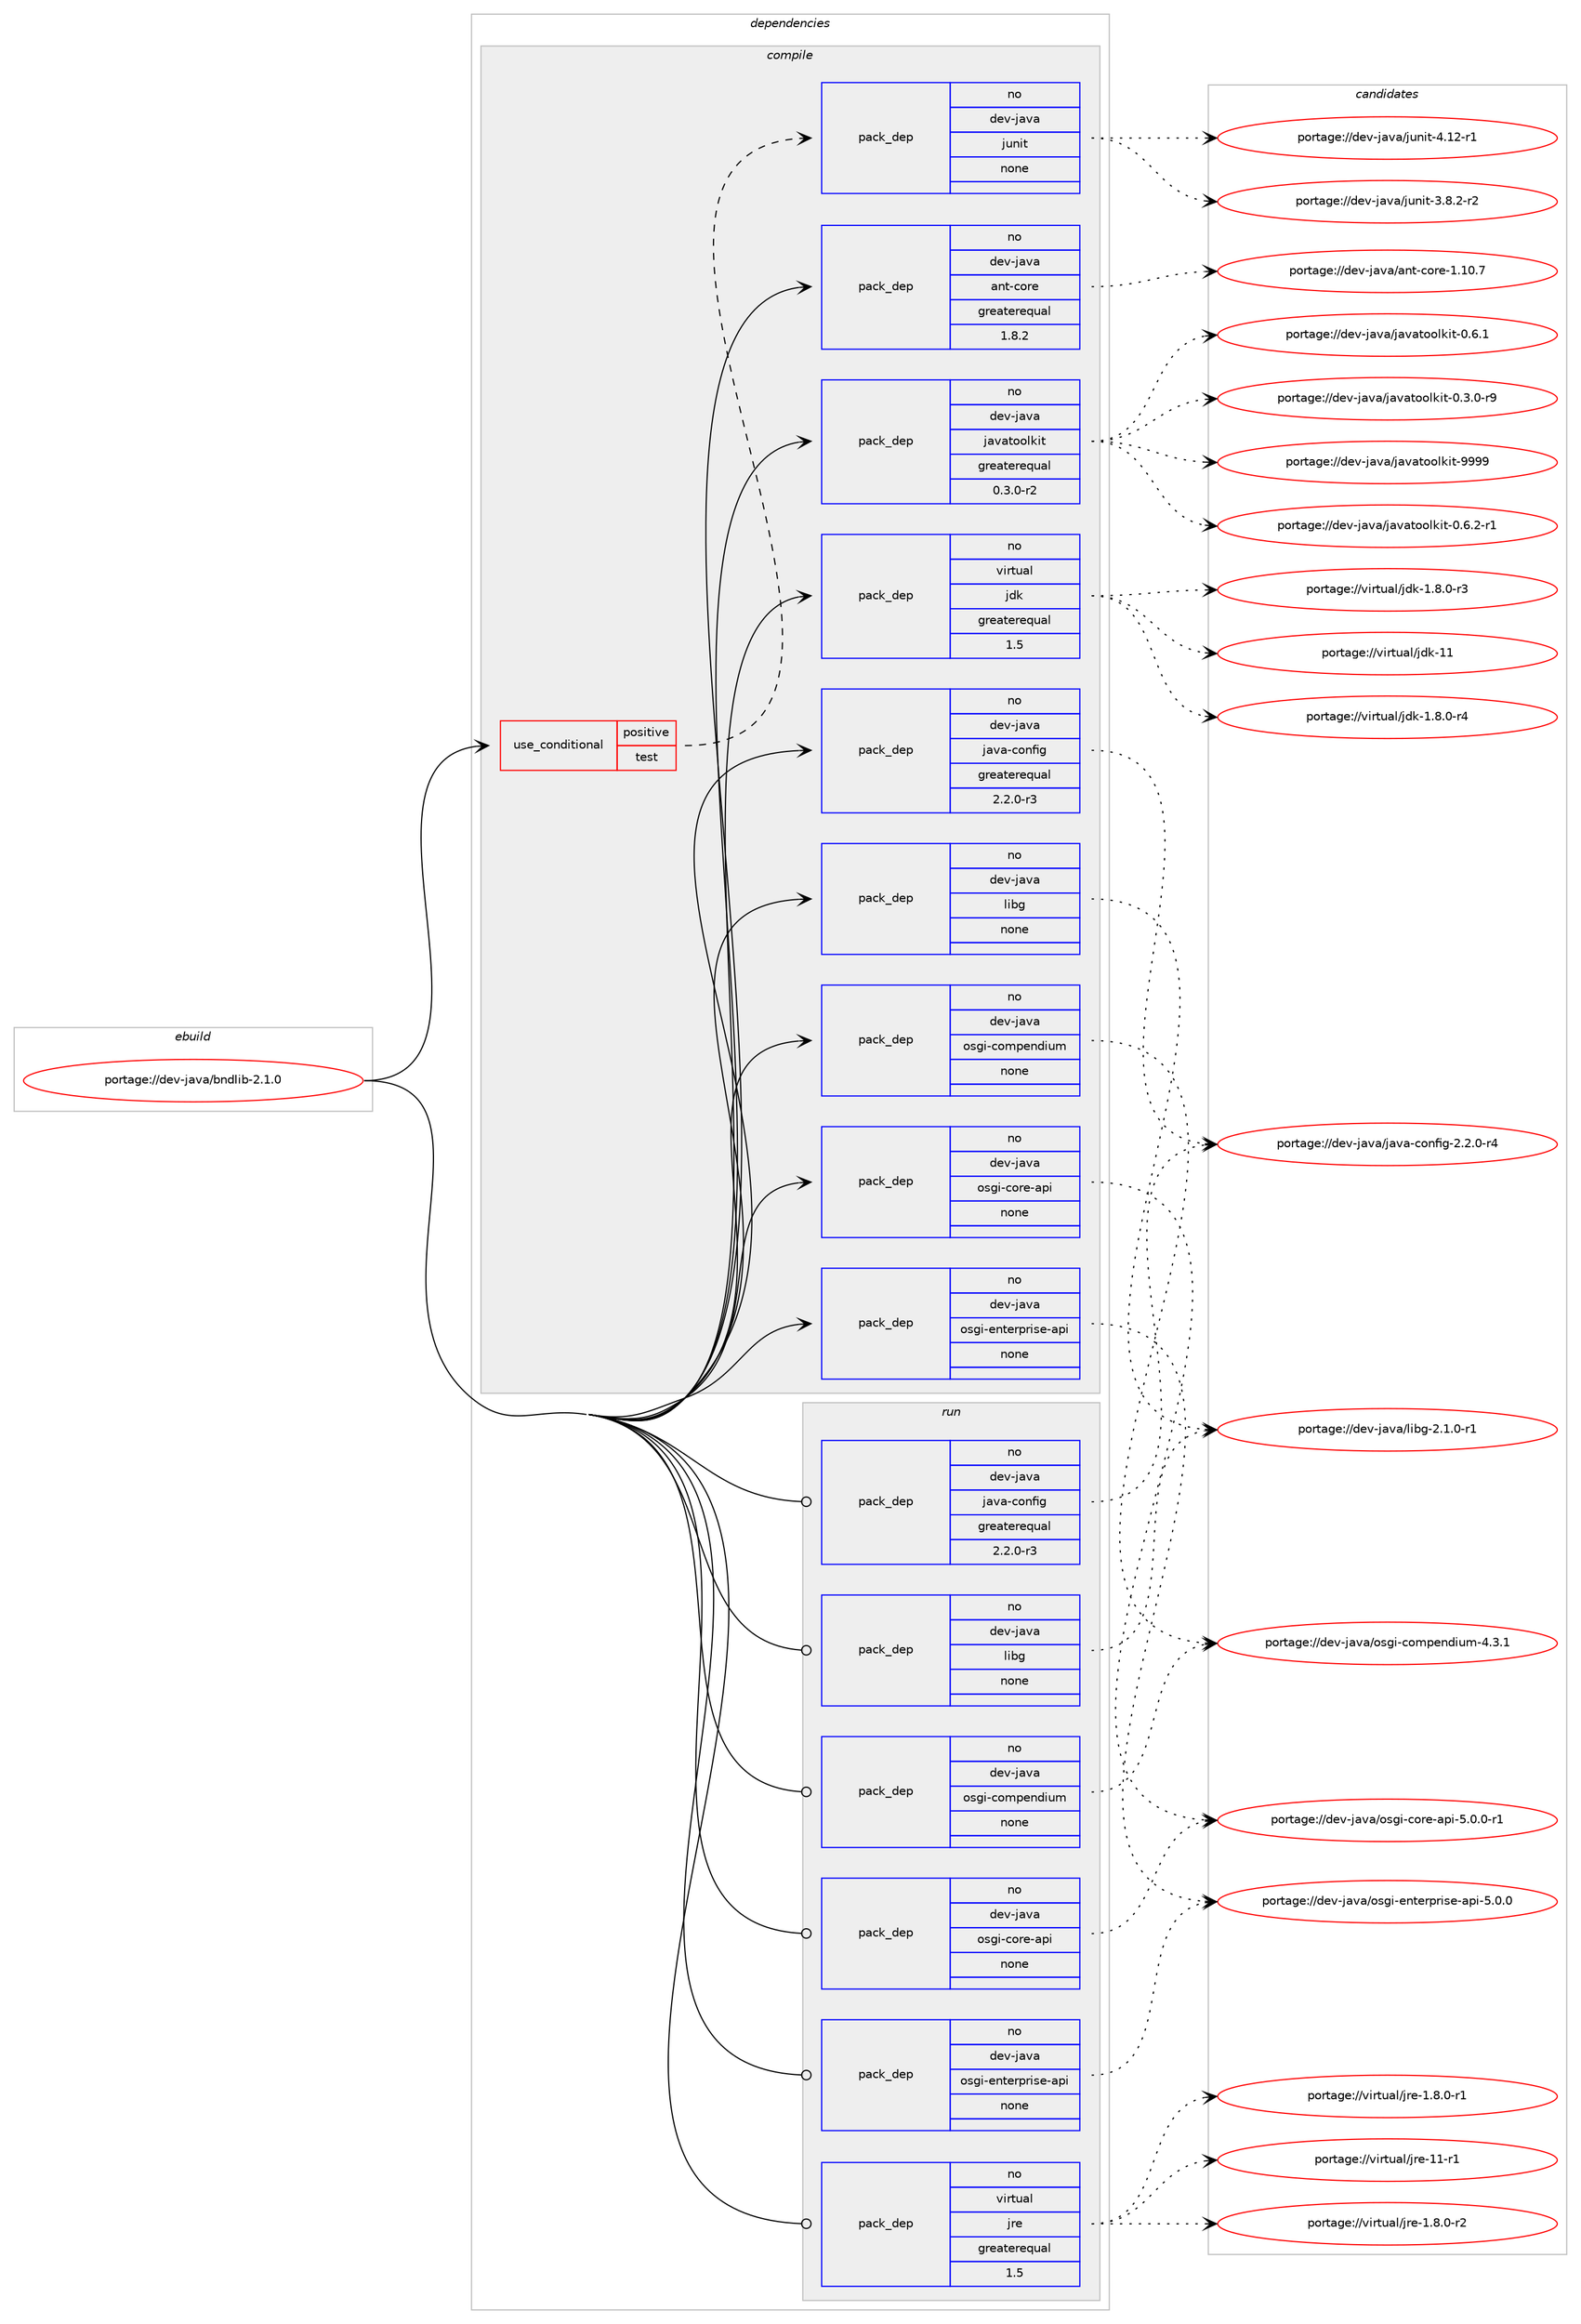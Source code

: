 digraph prolog {

# *************
# Graph options
# *************

newrank=true;
concentrate=true;
compound=true;
graph [rankdir=LR,fontname=Helvetica,fontsize=10,ranksep=1.5];#, ranksep=2.5, nodesep=0.2];
edge  [arrowhead=vee];
node  [fontname=Helvetica,fontsize=10];

# **********
# The ebuild
# **********

subgraph cluster_leftcol {
color=gray;
label=<<i>ebuild</i>>;
id [label="portage://dev-java/bndlib-2.1.0", color=red, width=4, href="../dev-java/bndlib-2.1.0.svg"];
}

# ****************
# The dependencies
# ****************

subgraph cluster_midcol {
color=gray;
label=<<i>dependencies</i>>;
subgraph cluster_compile {
fillcolor="#eeeeee";
style=filled;
label=<<i>compile</i>>;
subgraph cond130541 {
dependency533502 [label=<<TABLE BORDER="0" CELLBORDER="1" CELLSPACING="0" CELLPADDING="4"><TR><TD ROWSPAN="3" CELLPADDING="10">use_conditional</TD></TR><TR><TD>positive</TD></TR><TR><TD>test</TD></TR></TABLE>>, shape=none, color=red];
subgraph pack397340 {
dependency533503 [label=<<TABLE BORDER="0" CELLBORDER="1" CELLSPACING="0" CELLPADDING="4" WIDTH="220"><TR><TD ROWSPAN="6" CELLPADDING="30">pack_dep</TD></TR><TR><TD WIDTH="110">no</TD></TR><TR><TD>dev-java</TD></TR><TR><TD>junit</TD></TR><TR><TD>none</TD></TR><TR><TD></TD></TR></TABLE>>, shape=none, color=blue];
}
dependency533502:e -> dependency533503:w [weight=20,style="dashed",arrowhead="vee"];
}
id:e -> dependency533502:w [weight=20,style="solid",arrowhead="vee"];
subgraph pack397341 {
dependency533504 [label=<<TABLE BORDER="0" CELLBORDER="1" CELLSPACING="0" CELLPADDING="4" WIDTH="220"><TR><TD ROWSPAN="6" CELLPADDING="30">pack_dep</TD></TR><TR><TD WIDTH="110">no</TD></TR><TR><TD>dev-java</TD></TR><TR><TD>ant-core</TD></TR><TR><TD>greaterequal</TD></TR><TR><TD>1.8.2</TD></TR></TABLE>>, shape=none, color=blue];
}
id:e -> dependency533504:w [weight=20,style="solid",arrowhead="vee"];
subgraph pack397342 {
dependency533505 [label=<<TABLE BORDER="0" CELLBORDER="1" CELLSPACING="0" CELLPADDING="4" WIDTH="220"><TR><TD ROWSPAN="6" CELLPADDING="30">pack_dep</TD></TR><TR><TD WIDTH="110">no</TD></TR><TR><TD>dev-java</TD></TR><TR><TD>java-config</TD></TR><TR><TD>greaterequal</TD></TR><TR><TD>2.2.0-r3</TD></TR></TABLE>>, shape=none, color=blue];
}
id:e -> dependency533505:w [weight=20,style="solid",arrowhead="vee"];
subgraph pack397343 {
dependency533506 [label=<<TABLE BORDER="0" CELLBORDER="1" CELLSPACING="0" CELLPADDING="4" WIDTH="220"><TR><TD ROWSPAN="6" CELLPADDING="30">pack_dep</TD></TR><TR><TD WIDTH="110">no</TD></TR><TR><TD>dev-java</TD></TR><TR><TD>javatoolkit</TD></TR><TR><TD>greaterequal</TD></TR><TR><TD>0.3.0-r2</TD></TR></TABLE>>, shape=none, color=blue];
}
id:e -> dependency533506:w [weight=20,style="solid",arrowhead="vee"];
subgraph pack397344 {
dependency533507 [label=<<TABLE BORDER="0" CELLBORDER="1" CELLSPACING="0" CELLPADDING="4" WIDTH="220"><TR><TD ROWSPAN="6" CELLPADDING="30">pack_dep</TD></TR><TR><TD WIDTH="110">no</TD></TR><TR><TD>dev-java</TD></TR><TR><TD>libg</TD></TR><TR><TD>none</TD></TR><TR><TD></TD></TR></TABLE>>, shape=none, color=blue];
}
id:e -> dependency533507:w [weight=20,style="solid",arrowhead="vee"];
subgraph pack397345 {
dependency533508 [label=<<TABLE BORDER="0" CELLBORDER="1" CELLSPACING="0" CELLPADDING="4" WIDTH="220"><TR><TD ROWSPAN="6" CELLPADDING="30">pack_dep</TD></TR><TR><TD WIDTH="110">no</TD></TR><TR><TD>dev-java</TD></TR><TR><TD>osgi-compendium</TD></TR><TR><TD>none</TD></TR><TR><TD></TD></TR></TABLE>>, shape=none, color=blue];
}
id:e -> dependency533508:w [weight=20,style="solid",arrowhead="vee"];
subgraph pack397346 {
dependency533509 [label=<<TABLE BORDER="0" CELLBORDER="1" CELLSPACING="0" CELLPADDING="4" WIDTH="220"><TR><TD ROWSPAN="6" CELLPADDING="30">pack_dep</TD></TR><TR><TD WIDTH="110">no</TD></TR><TR><TD>dev-java</TD></TR><TR><TD>osgi-core-api</TD></TR><TR><TD>none</TD></TR><TR><TD></TD></TR></TABLE>>, shape=none, color=blue];
}
id:e -> dependency533509:w [weight=20,style="solid",arrowhead="vee"];
subgraph pack397347 {
dependency533510 [label=<<TABLE BORDER="0" CELLBORDER="1" CELLSPACING="0" CELLPADDING="4" WIDTH="220"><TR><TD ROWSPAN="6" CELLPADDING="30">pack_dep</TD></TR><TR><TD WIDTH="110">no</TD></TR><TR><TD>dev-java</TD></TR><TR><TD>osgi-enterprise-api</TD></TR><TR><TD>none</TD></TR><TR><TD></TD></TR></TABLE>>, shape=none, color=blue];
}
id:e -> dependency533510:w [weight=20,style="solid",arrowhead="vee"];
subgraph pack397348 {
dependency533511 [label=<<TABLE BORDER="0" CELLBORDER="1" CELLSPACING="0" CELLPADDING="4" WIDTH="220"><TR><TD ROWSPAN="6" CELLPADDING="30">pack_dep</TD></TR><TR><TD WIDTH="110">no</TD></TR><TR><TD>virtual</TD></TR><TR><TD>jdk</TD></TR><TR><TD>greaterequal</TD></TR><TR><TD>1.5</TD></TR></TABLE>>, shape=none, color=blue];
}
id:e -> dependency533511:w [weight=20,style="solid",arrowhead="vee"];
}
subgraph cluster_compileandrun {
fillcolor="#eeeeee";
style=filled;
label=<<i>compile and run</i>>;
}
subgraph cluster_run {
fillcolor="#eeeeee";
style=filled;
label=<<i>run</i>>;
subgraph pack397349 {
dependency533512 [label=<<TABLE BORDER="0" CELLBORDER="1" CELLSPACING="0" CELLPADDING="4" WIDTH="220"><TR><TD ROWSPAN="6" CELLPADDING="30">pack_dep</TD></TR><TR><TD WIDTH="110">no</TD></TR><TR><TD>dev-java</TD></TR><TR><TD>java-config</TD></TR><TR><TD>greaterequal</TD></TR><TR><TD>2.2.0-r3</TD></TR></TABLE>>, shape=none, color=blue];
}
id:e -> dependency533512:w [weight=20,style="solid",arrowhead="odot"];
subgraph pack397350 {
dependency533513 [label=<<TABLE BORDER="0" CELLBORDER="1" CELLSPACING="0" CELLPADDING="4" WIDTH="220"><TR><TD ROWSPAN="6" CELLPADDING="30">pack_dep</TD></TR><TR><TD WIDTH="110">no</TD></TR><TR><TD>dev-java</TD></TR><TR><TD>libg</TD></TR><TR><TD>none</TD></TR><TR><TD></TD></TR></TABLE>>, shape=none, color=blue];
}
id:e -> dependency533513:w [weight=20,style="solid",arrowhead="odot"];
subgraph pack397351 {
dependency533514 [label=<<TABLE BORDER="0" CELLBORDER="1" CELLSPACING="0" CELLPADDING="4" WIDTH="220"><TR><TD ROWSPAN="6" CELLPADDING="30">pack_dep</TD></TR><TR><TD WIDTH="110">no</TD></TR><TR><TD>dev-java</TD></TR><TR><TD>osgi-compendium</TD></TR><TR><TD>none</TD></TR><TR><TD></TD></TR></TABLE>>, shape=none, color=blue];
}
id:e -> dependency533514:w [weight=20,style="solid",arrowhead="odot"];
subgraph pack397352 {
dependency533515 [label=<<TABLE BORDER="0" CELLBORDER="1" CELLSPACING="0" CELLPADDING="4" WIDTH="220"><TR><TD ROWSPAN="6" CELLPADDING="30">pack_dep</TD></TR><TR><TD WIDTH="110">no</TD></TR><TR><TD>dev-java</TD></TR><TR><TD>osgi-core-api</TD></TR><TR><TD>none</TD></TR><TR><TD></TD></TR></TABLE>>, shape=none, color=blue];
}
id:e -> dependency533515:w [weight=20,style="solid",arrowhead="odot"];
subgraph pack397353 {
dependency533516 [label=<<TABLE BORDER="0" CELLBORDER="1" CELLSPACING="0" CELLPADDING="4" WIDTH="220"><TR><TD ROWSPAN="6" CELLPADDING="30">pack_dep</TD></TR><TR><TD WIDTH="110">no</TD></TR><TR><TD>dev-java</TD></TR><TR><TD>osgi-enterprise-api</TD></TR><TR><TD>none</TD></TR><TR><TD></TD></TR></TABLE>>, shape=none, color=blue];
}
id:e -> dependency533516:w [weight=20,style="solid",arrowhead="odot"];
subgraph pack397354 {
dependency533517 [label=<<TABLE BORDER="0" CELLBORDER="1" CELLSPACING="0" CELLPADDING="4" WIDTH="220"><TR><TD ROWSPAN="6" CELLPADDING="30">pack_dep</TD></TR><TR><TD WIDTH="110">no</TD></TR><TR><TD>virtual</TD></TR><TR><TD>jre</TD></TR><TR><TD>greaterequal</TD></TR><TR><TD>1.5</TD></TR></TABLE>>, shape=none, color=blue];
}
id:e -> dependency533517:w [weight=20,style="solid",arrowhead="odot"];
}
}

# **************
# The candidates
# **************

subgraph cluster_choices {
rank=same;
color=gray;
label=<<i>candidates</i>>;

subgraph choice397340 {
color=black;
nodesep=1;
choice1001011184510697118974710611711010511645524649504511449 [label="portage://dev-java/junit-4.12-r1", color=red, width=4,href="../dev-java/junit-4.12-r1.svg"];
choice100101118451069711897471061171101051164551465646504511450 [label="portage://dev-java/junit-3.8.2-r2", color=red, width=4,href="../dev-java/junit-3.8.2-r2.svg"];
dependency533503:e -> choice1001011184510697118974710611711010511645524649504511449:w [style=dotted,weight="100"];
dependency533503:e -> choice100101118451069711897471061171101051164551465646504511450:w [style=dotted,weight="100"];
}
subgraph choice397341 {
color=black;
nodesep=1;
choice1001011184510697118974797110116459911111410145494649484655 [label="portage://dev-java/ant-core-1.10.7", color=red, width=4,href="../dev-java/ant-core-1.10.7.svg"];
dependency533504:e -> choice1001011184510697118974797110116459911111410145494649484655:w [style=dotted,weight="100"];
}
subgraph choice397342 {
color=black;
nodesep=1;
choice10010111845106971189747106971189745991111101021051034550465046484511452 [label="portage://dev-java/java-config-2.2.0-r4", color=red, width=4,href="../dev-java/java-config-2.2.0-r4.svg"];
dependency533505:e -> choice10010111845106971189747106971189745991111101021051034550465046484511452:w [style=dotted,weight="100"];
}
subgraph choice397343 {
color=black;
nodesep=1;
choice1001011184510697118974710697118971161111111081071051164557575757 [label="portage://dev-java/javatoolkit-9999", color=red, width=4,href="../dev-java/javatoolkit-9999.svg"];
choice1001011184510697118974710697118971161111111081071051164548465446504511449 [label="portage://dev-java/javatoolkit-0.6.2-r1", color=red, width=4,href="../dev-java/javatoolkit-0.6.2-r1.svg"];
choice100101118451069711897471069711897116111111108107105116454846544649 [label="portage://dev-java/javatoolkit-0.6.1", color=red, width=4,href="../dev-java/javatoolkit-0.6.1.svg"];
choice1001011184510697118974710697118971161111111081071051164548465146484511457 [label="portage://dev-java/javatoolkit-0.3.0-r9", color=red, width=4,href="../dev-java/javatoolkit-0.3.0-r9.svg"];
dependency533506:e -> choice1001011184510697118974710697118971161111111081071051164557575757:w [style=dotted,weight="100"];
dependency533506:e -> choice1001011184510697118974710697118971161111111081071051164548465446504511449:w [style=dotted,weight="100"];
dependency533506:e -> choice100101118451069711897471069711897116111111108107105116454846544649:w [style=dotted,weight="100"];
dependency533506:e -> choice1001011184510697118974710697118971161111111081071051164548465146484511457:w [style=dotted,weight="100"];
}
subgraph choice397344 {
color=black;
nodesep=1;
choice10010111845106971189747108105981034550464946484511449 [label="portage://dev-java/libg-2.1.0-r1", color=red, width=4,href="../dev-java/libg-2.1.0-r1.svg"];
dependency533507:e -> choice10010111845106971189747108105981034550464946484511449:w [style=dotted,weight="100"];
}
subgraph choice397345 {
color=black;
nodesep=1;
choice100101118451069711897471111151031054599111109112101110100105117109455246514649 [label="portage://dev-java/osgi-compendium-4.3.1", color=red, width=4,href="../dev-java/osgi-compendium-4.3.1.svg"];
dependency533508:e -> choice100101118451069711897471111151031054599111109112101110100105117109455246514649:w [style=dotted,weight="100"];
}
subgraph choice397346 {
color=black;
nodesep=1;
choice10010111845106971189747111115103105459911111410145971121054553464846484511449 [label="portage://dev-java/osgi-core-api-5.0.0-r1", color=red, width=4,href="../dev-java/osgi-core-api-5.0.0-r1.svg"];
dependency533509:e -> choice10010111845106971189747111115103105459911111410145971121054553464846484511449:w [style=dotted,weight="100"];
}
subgraph choice397347 {
color=black;
nodesep=1;
choice10010111845106971189747111115103105451011101161011141121141051151014597112105455346484648 [label="portage://dev-java/osgi-enterprise-api-5.0.0", color=red, width=4,href="../dev-java/osgi-enterprise-api-5.0.0.svg"];
dependency533510:e -> choice10010111845106971189747111115103105451011101161011141121141051151014597112105455346484648:w [style=dotted,weight="100"];
}
subgraph choice397348 {
color=black;
nodesep=1;
choice1181051141161179710847106100107454949 [label="portage://virtual/jdk-11", color=red, width=4,href="../virtual/jdk-11.svg"];
choice11810511411611797108471061001074549465646484511452 [label="portage://virtual/jdk-1.8.0-r4", color=red, width=4,href="../virtual/jdk-1.8.0-r4.svg"];
choice11810511411611797108471061001074549465646484511451 [label="portage://virtual/jdk-1.8.0-r3", color=red, width=4,href="../virtual/jdk-1.8.0-r3.svg"];
dependency533511:e -> choice1181051141161179710847106100107454949:w [style=dotted,weight="100"];
dependency533511:e -> choice11810511411611797108471061001074549465646484511452:w [style=dotted,weight="100"];
dependency533511:e -> choice11810511411611797108471061001074549465646484511451:w [style=dotted,weight="100"];
}
subgraph choice397349 {
color=black;
nodesep=1;
choice10010111845106971189747106971189745991111101021051034550465046484511452 [label="portage://dev-java/java-config-2.2.0-r4", color=red, width=4,href="../dev-java/java-config-2.2.0-r4.svg"];
dependency533512:e -> choice10010111845106971189747106971189745991111101021051034550465046484511452:w [style=dotted,weight="100"];
}
subgraph choice397350 {
color=black;
nodesep=1;
choice10010111845106971189747108105981034550464946484511449 [label="portage://dev-java/libg-2.1.0-r1", color=red, width=4,href="../dev-java/libg-2.1.0-r1.svg"];
dependency533513:e -> choice10010111845106971189747108105981034550464946484511449:w [style=dotted,weight="100"];
}
subgraph choice397351 {
color=black;
nodesep=1;
choice100101118451069711897471111151031054599111109112101110100105117109455246514649 [label="portage://dev-java/osgi-compendium-4.3.1", color=red, width=4,href="../dev-java/osgi-compendium-4.3.1.svg"];
dependency533514:e -> choice100101118451069711897471111151031054599111109112101110100105117109455246514649:w [style=dotted,weight="100"];
}
subgraph choice397352 {
color=black;
nodesep=1;
choice10010111845106971189747111115103105459911111410145971121054553464846484511449 [label="portage://dev-java/osgi-core-api-5.0.0-r1", color=red, width=4,href="../dev-java/osgi-core-api-5.0.0-r1.svg"];
dependency533515:e -> choice10010111845106971189747111115103105459911111410145971121054553464846484511449:w [style=dotted,weight="100"];
}
subgraph choice397353 {
color=black;
nodesep=1;
choice10010111845106971189747111115103105451011101161011141121141051151014597112105455346484648 [label="portage://dev-java/osgi-enterprise-api-5.0.0", color=red, width=4,href="../dev-java/osgi-enterprise-api-5.0.0.svg"];
dependency533516:e -> choice10010111845106971189747111115103105451011101161011141121141051151014597112105455346484648:w [style=dotted,weight="100"];
}
subgraph choice397354 {
color=black;
nodesep=1;
choice11810511411611797108471061141014549494511449 [label="portage://virtual/jre-11-r1", color=red, width=4,href="../virtual/jre-11-r1.svg"];
choice11810511411611797108471061141014549465646484511450 [label="portage://virtual/jre-1.8.0-r2", color=red, width=4,href="../virtual/jre-1.8.0-r2.svg"];
choice11810511411611797108471061141014549465646484511449 [label="portage://virtual/jre-1.8.0-r1", color=red, width=4,href="../virtual/jre-1.8.0-r1.svg"];
dependency533517:e -> choice11810511411611797108471061141014549494511449:w [style=dotted,weight="100"];
dependency533517:e -> choice11810511411611797108471061141014549465646484511450:w [style=dotted,weight="100"];
dependency533517:e -> choice11810511411611797108471061141014549465646484511449:w [style=dotted,weight="100"];
}
}

}
